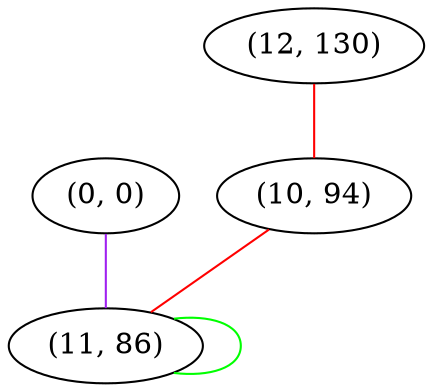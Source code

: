 graph "" {
"(0, 0)";
"(12, 130)";
"(10, 94)";
"(11, 86)";
"(0, 0)" -- "(11, 86)"  [color=purple, key=0, weight=4];
"(12, 130)" -- "(10, 94)"  [color=red, key=0, weight=1];
"(10, 94)" -- "(11, 86)"  [color=red, key=0, weight=1];
"(11, 86)" -- "(11, 86)"  [color=green, key=0, weight=2];
}
